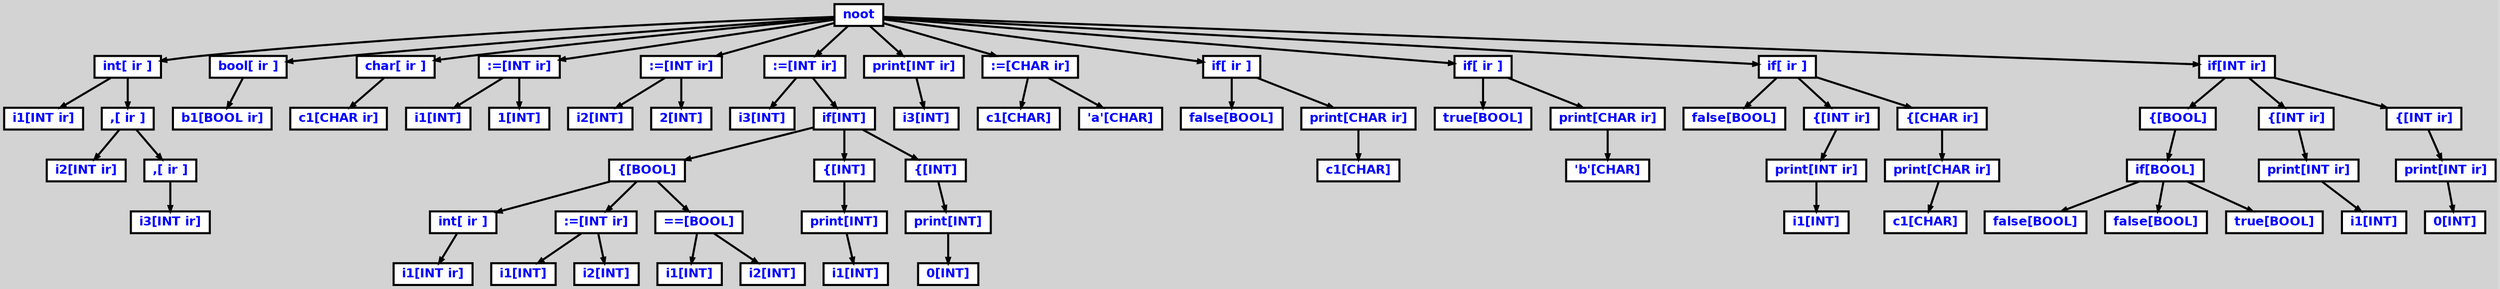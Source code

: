 digraph {

	ordering=out;
	ranksep=.4;
	bgcolor="lightgrey"; node [shape=box, fixedsize=false, fontsize=12, fontname="Helvetica-bold", fontcolor="blue"
		width=.25, height=.25, color="black", fillcolor="white", style="filled, solid, bold"];
	edge [arrowsize=.5, color="black", style="bold"]

  n0 [label="noot"];
  n1 [label="int[ ir ]"];
  n1 [label="int[ ir ]"];
  n2 [label="i1[INT ir]"];
  n3 [label=",[ ir ]"];
  n3 [label=",[ ir ]"];
  n4 [label="i2[INT ir]"];
  n5 [label=",[ ir ]"];
  n5 [label=",[ ir ]"];
  n6 [label="i3[INT ir]"];
  n7 [label="bool[ ir ]"];
  n7 [label="bool[ ir ]"];
  n8 [label="b1[BOOL ir]"];
  n9 [label="char[ ir ]"];
  n9 [label="char[ ir ]"];
  n10 [label="c1[CHAR ir]"];
  n11 [label=":=[INT ir]"];
  n11 [label=":=[INT ir]"];
  n12 [label="i1[INT]"];
  n13 [label="1[INT]"];
  n14 [label=":=[INT ir]"];
  n14 [label=":=[INT ir]"];
  n15 [label="i2[INT]"];
  n16 [label="2[INT]"];
  n17 [label=":=[INT ir]"];
  n17 [label=":=[INT ir]"];
  n18 [label="i3[INT]"];
  n19 [label="if[INT]"];
  n19 [label="if[INT]"];
  n20 [label="{[BOOL]"];
  n20 [label="{[BOOL]"];
  n21 [label="int[ ir ]"];
  n21 [label="int[ ir ]"];
  n22 [label="i1[INT ir]"];
  n23 [label=":=[INT ir]"];
  n23 [label=":=[INT ir]"];
  n24 [label="i1[INT]"];
  n25 [label="i2[INT]"];
  n26 [label="==[BOOL]"];
  n26 [label="==[BOOL]"];
  n27 [label="i1[INT]"];
  n28 [label="i2[INT]"];
  n29 [label="{[INT]"];
  n29 [label="{[INT]"];
  n30 [label="print[INT]"];
  n30 [label="print[INT]"];
  n31 [label="i1[INT]"];
  n32 [label="{[INT]"];
  n32 [label="{[INT]"];
  n33 [label="print[INT]"];
  n33 [label="print[INT]"];
  n34 [label="0[INT]"];
  n35 [label="print[INT ir]"];
  n35 [label="print[INT ir]"];
  n36 [label="i3[INT]"];
  n37 [label=":=[CHAR ir]"];
  n37 [label=":=[CHAR ir]"];
  n38 [label="c1[CHAR]"];
  n39 [label="'a'[CHAR]"];
  n40 [label="if[ ir ]"];
  n40 [label="if[ ir ]"];
  n41 [label="false[BOOL]"];
  n42 [label="print[CHAR ir]"];
  n42 [label="print[CHAR ir]"];
  n43 [label="c1[CHAR]"];
  n44 [label="if[ ir ]"];
  n44 [label="if[ ir ]"];
  n45 [label="true[BOOL]"];
  n46 [label="print[CHAR ir]"];
  n46 [label="print[CHAR ir]"];
  n47 [label="'b'[CHAR]"];
  n48 [label="if[ ir ]"];
  n48 [label="if[ ir ]"];
  n49 [label="false[BOOL]"];
  n50 [label="{[INT ir]"];
  n50 [label="{[INT ir]"];
  n51 [label="print[INT ir]"];
  n51 [label="print[INT ir]"];
  n52 [label="i1[INT]"];
  n53 [label="{[CHAR ir]"];
  n53 [label="{[CHAR ir]"];
  n54 [label="print[CHAR ir]"];
  n54 [label="print[CHAR ir]"];
  n55 [label="c1[CHAR]"];
  n56 [label="if[INT ir]"];
  n56 [label="if[INT ir]"];
  n57 [label="{[BOOL]"];
  n57 [label="{[BOOL]"];
  n58 [label="if[BOOL]"];
  n58 [label="if[BOOL]"];
  n59 [label="false[BOOL]"];
  n60 [label="false[BOOL]"];
  n61 [label="true[BOOL]"];
  n62 [label="{[INT ir]"];
  n62 [label="{[INT ir]"];
  n63 [label="print[INT ir]"];
  n63 [label="print[INT ir]"];
  n64 [label="i1[INT]"];
  n65 [label="{[INT ir]"];
  n65 [label="{[INT ir]"];
  n66 [label="print[INT ir]"];
  n66 [label="print[INT ir]"];
  n67 [label="0[INT]"];

  n0 -> n1 // "noot" -> "int[ ir ]"
  n1 -> n2 // "int[ ir ]" -> "i1[INT ir]"
  n1 -> n3 // "int[ ir ]" -> ",[ ir ]"
  n3 -> n4 // ",[ ir ]" -> "i2[INT ir]"
  n3 -> n5 // ",[ ir ]" -> ",[ ir ]"
  n5 -> n6 // ",[ ir ]" -> "i3[INT ir]"
  n0 -> n7 // "noot" -> "bool[ ir ]"
  n7 -> n8 // "bool[ ir ]" -> "b1[BOOL ir]"
  n0 -> n9 // "noot" -> "char[ ir ]"
  n9 -> n10 // "char[ ir ]" -> "c1[CHAR ir]"
  n0 -> n11 // "noot" -> ":=[INT ir]"
  n11 -> n12 // ":=[INT ir]" -> "i1[INT]"
  n11 -> n13 // ":=[INT ir]" -> "1[INT]"
  n0 -> n14 // "noot" -> ":=[INT ir]"
  n14 -> n15 // ":=[INT ir]" -> "i2[INT]"
  n14 -> n16 // ":=[INT ir]" -> "2[INT]"
  n0 -> n17 // "noot" -> ":=[INT ir]"
  n17 -> n18 // ":=[INT ir]" -> "i3[INT]"
  n17 -> n19 // ":=[INT ir]" -> "if[INT]"
  n19 -> n20 // "if[INT]" -> "{[BOOL]"
  n20 -> n21 // "{[BOOL]" -> "int[ ir ]"
  n21 -> n22 // "int[ ir ]" -> "i1[INT ir]"
  n20 -> n23 // "{[BOOL]" -> ":=[INT ir]"
  n23 -> n24 // ":=[INT ir]" -> "i1[INT]"
  n23 -> n25 // ":=[INT ir]" -> "i2[INT]"
  n20 -> n26 // "{[BOOL]" -> "==[BOOL]"
  n26 -> n27 // "==[BOOL]" -> "i1[INT]"
  n26 -> n28 // "==[BOOL]" -> "i2[INT]"
  n19 -> n29 // "if[INT]" -> "{[INT]"
  n29 -> n30 // "{[INT]" -> "print[INT]"
  n30 -> n31 // "print[INT]" -> "i1[INT]"
  n19 -> n32 // "if[INT]" -> "{[INT]"
  n32 -> n33 // "{[INT]" -> "print[INT]"
  n33 -> n34 // "print[INT]" -> "0[INT]"
  n0 -> n35 // "noot" -> "print[INT ir]"
  n35 -> n36 // "print[INT ir]" -> "i3[INT]"
  n0 -> n37 // "noot" -> ":=[CHAR ir]"
  n37 -> n38 // ":=[CHAR ir]" -> "c1[CHAR]"
  n37 -> n39 // ":=[CHAR ir]" -> "'a'[CHAR]"
  n0 -> n40 // "noot" -> "if[ ir ]"
  n40 -> n41 // "if[ ir ]" -> "false[BOOL]"
  n40 -> n42 // "if[ ir ]" -> "print[CHAR ir]"
  n42 -> n43 // "print[CHAR ir]" -> "c1[CHAR]"
  n0 -> n44 // "noot" -> "if[ ir ]"
  n44 -> n45 // "if[ ir ]" -> "true[BOOL]"
  n44 -> n46 // "if[ ir ]" -> "print[CHAR ir]"
  n46 -> n47 // "print[CHAR ir]" -> "'b'[CHAR]"
  n0 -> n48 // "noot" -> "if[ ir ]"
  n48 -> n49 // "if[ ir ]" -> "false[BOOL]"
  n48 -> n50 // "if[ ir ]" -> "{[INT ir]"
  n50 -> n51 // "{[INT ir]" -> "print[INT ir]"
  n51 -> n52 // "print[INT ir]" -> "i1[INT]"
  n48 -> n53 // "if[ ir ]" -> "{[CHAR ir]"
  n53 -> n54 // "{[CHAR ir]" -> "print[CHAR ir]"
  n54 -> n55 // "print[CHAR ir]" -> "c1[CHAR]"
  n0 -> n56 // "noot" -> "if[INT ir]"
  n56 -> n57 // "if[INT ir]" -> "{[BOOL]"
  n57 -> n58 // "{[BOOL]" -> "if[BOOL]"
  n58 -> n59 // "if[BOOL]" -> "false[BOOL]"
  n58 -> n60 // "if[BOOL]" -> "false[BOOL]"
  n58 -> n61 // "if[BOOL]" -> "true[BOOL]"
  n56 -> n62 // "if[INT ir]" -> "{[INT ir]"
  n62 -> n63 // "{[INT ir]" -> "print[INT ir]"
  n63 -> n64 // "print[INT ir]" -> "i1[INT]"
  n56 -> n65 // "if[INT ir]" -> "{[INT ir]"
  n65 -> n66 // "{[INT ir]" -> "print[INT ir]"
  n66 -> n67 // "print[INT ir]" -> "0[INT]"

}

